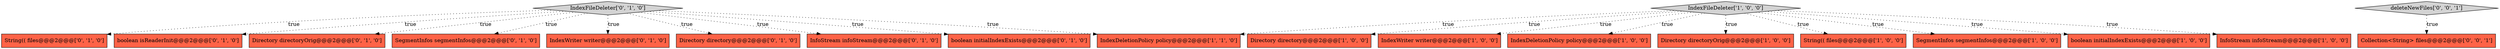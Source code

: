 digraph {
18 [style = filled, label = "String(( files@@@2@@@['0', '1', '0']", fillcolor = tomato, shape = box image = "AAA0AAABBB2BBB"];
15 [style = filled, label = "IndexFileDeleter['0', '1', '0']", fillcolor = lightgray, shape = diamond image = "AAA0AAABBB2BBB"];
1 [style = filled, label = "Directory directory@@@2@@@['1', '0', '0']", fillcolor = tomato, shape = box image = "AAA0AAABBB1BBB"];
13 [style = filled, label = "boolean isReaderInit@@@2@@@['0', '1', '0']", fillcolor = tomato, shape = box image = "AAA0AAABBB2BBB"];
2 [style = filled, label = "IndexFileDeleter['1', '0', '0']", fillcolor = lightgray, shape = diamond image = "AAA0AAABBB1BBB"];
16 [style = filled, label = "Directory directoryOrig@@@2@@@['0', '1', '0']", fillcolor = tomato, shape = box image = "AAA0AAABBB2BBB"];
9 [style = filled, label = "IndexDeletionPolicy policy@@@2@@@['1', '1', '0']", fillcolor = tomato, shape = box image = "AAA0AAABBB1BBB"];
11 [style = filled, label = "SegmentInfos segmentInfos@@@2@@@['0', '1', '0']", fillcolor = tomato, shape = box image = "AAA0AAABBB2BBB"];
7 [style = filled, label = "IndexWriter writer@@@2@@@['1', '0', '0']", fillcolor = tomato, shape = box image = "AAA0AAABBB1BBB"];
17 [style = filled, label = "IndexWriter writer@@@2@@@['0', '1', '0']", fillcolor = tomato, shape = box image = "AAA0AAABBB2BBB"];
0 [style = filled, label = "IndexDeletionPolicy policy@@@2@@@['1', '0', '0']", fillcolor = tomato, shape = box image = "AAA0AAABBB1BBB"];
10 [style = filled, label = "Directory directory@@@2@@@['0', '1', '0']", fillcolor = tomato, shape = box image = "AAA0AAABBB2BBB"];
6 [style = filled, label = "Directory directoryOrig@@@2@@@['1', '0', '0']", fillcolor = tomato, shape = box image = "AAA0AAABBB1BBB"];
8 [style = filled, label = "String(( files@@@2@@@['1', '0', '0']", fillcolor = tomato, shape = box image = "AAA0AAABBB1BBB"];
19 [style = filled, label = "deleteNewFiles['0', '0', '1']", fillcolor = lightgray, shape = diamond image = "AAA0AAABBB3BBB"];
3 [style = filled, label = "SegmentInfos segmentInfos@@@2@@@['1', '0', '0']", fillcolor = tomato, shape = box image = "AAA0AAABBB1BBB"];
14 [style = filled, label = "InfoStream infoStream@@@2@@@['0', '1', '0']", fillcolor = tomato, shape = box image = "AAA0AAABBB2BBB"];
4 [style = filled, label = "boolean initialIndexExists@@@2@@@['1', '0', '0']", fillcolor = tomato, shape = box image = "AAA0AAABBB1BBB"];
12 [style = filled, label = "boolean initialIndexExists@@@2@@@['0', '1', '0']", fillcolor = tomato, shape = box image = "AAA0AAABBB2BBB"];
20 [style = filled, label = "Collection<String> files@@@2@@@['0', '0', '1']", fillcolor = tomato, shape = box image = "AAA0AAABBB3BBB"];
5 [style = filled, label = "InfoStream infoStream@@@2@@@['1', '0', '0']", fillcolor = tomato, shape = box image = "AAA0AAABBB1BBB"];
15->17 [style = dotted, label="true"];
2->1 [style = dotted, label="true"];
15->18 [style = dotted, label="true"];
2->5 [style = dotted, label="true"];
15->16 [style = dotted, label="true"];
15->9 [style = dotted, label="true"];
2->0 [style = dotted, label="true"];
2->6 [style = dotted, label="true"];
2->3 [style = dotted, label="true"];
15->11 [style = dotted, label="true"];
2->4 [style = dotted, label="true"];
15->14 [style = dotted, label="true"];
15->13 [style = dotted, label="true"];
19->20 [style = dotted, label="true"];
15->12 [style = dotted, label="true"];
2->8 [style = dotted, label="true"];
15->10 [style = dotted, label="true"];
2->7 [style = dotted, label="true"];
2->9 [style = dotted, label="true"];
}
